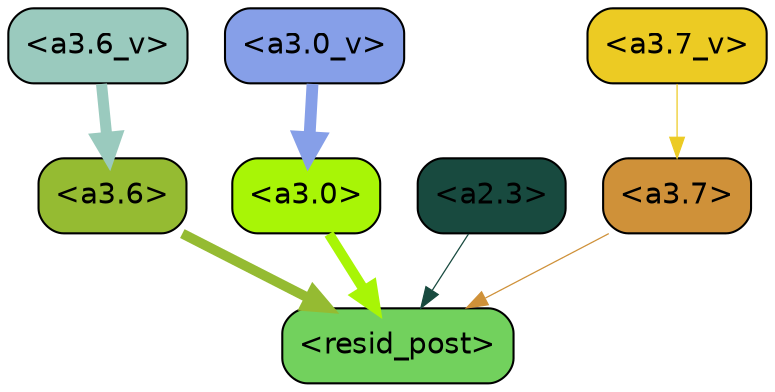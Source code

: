 strict digraph "" {
	graph [bgcolor=transparent,
		layout=dot,
		overlap=false,
		splines=true
	];
	"<a3.7>"	[color=black,
		fillcolor="#cf9139",
		fontname=Helvetica,
		shape=box,
		style="filled, rounded"];
	"<resid_post>"	[color=black,
		fillcolor="#72d15d",
		fontname=Helvetica,
		shape=box,
		style="filled, rounded"];
	"<a3.7>" -> "<resid_post>"	[color="#cf9139",
		penwidth=0.6];
	"<a3.6>"	[color=black,
		fillcolor="#95bb32",
		fontname=Helvetica,
		shape=box,
		style="filled, rounded"];
	"<a3.6>" -> "<resid_post>"	[color="#95bb32",
		penwidth=4.7534414529800415];
	"<a3.0>"	[color=black,
		fillcolor="#a8f506",
		fontname=Helvetica,
		shape=box,
		style="filled, rounded"];
	"<a3.0>" -> "<resid_post>"	[color="#a8f506",
		penwidth=4.898576855659485];
	"<a2.3>"	[color=black,
		fillcolor="#184a3f",
		fontname=Helvetica,
		shape=box,
		style="filled, rounded"];
	"<a2.3>" -> "<resid_post>"	[color="#184a3f",
		penwidth=0.6];
	"<a3.7_v>"	[color=black,
		fillcolor="#eccb23",
		fontname=Helvetica,
		shape=box,
		style="filled, rounded"];
	"<a3.7_v>" -> "<a3.7>"	[color="#eccb23",
		penwidth=0.6];
	"<a3.6_v>"	[color=black,
		fillcolor="#9acabe",
		fontname=Helvetica,
		shape=box,
		style="filled, rounded"];
	"<a3.6_v>" -> "<a3.6>"	[color="#9acabe",
		penwidth=5.297133803367615];
	"<a3.0_v>"	[color=black,
		fillcolor="#869fe8",
		fontname=Helvetica,
		shape=box,
		style="filled, rounded"];
	"<a3.0_v>" -> "<a3.0>"	[color="#869fe8",
		penwidth=5.680712580680847];
}
